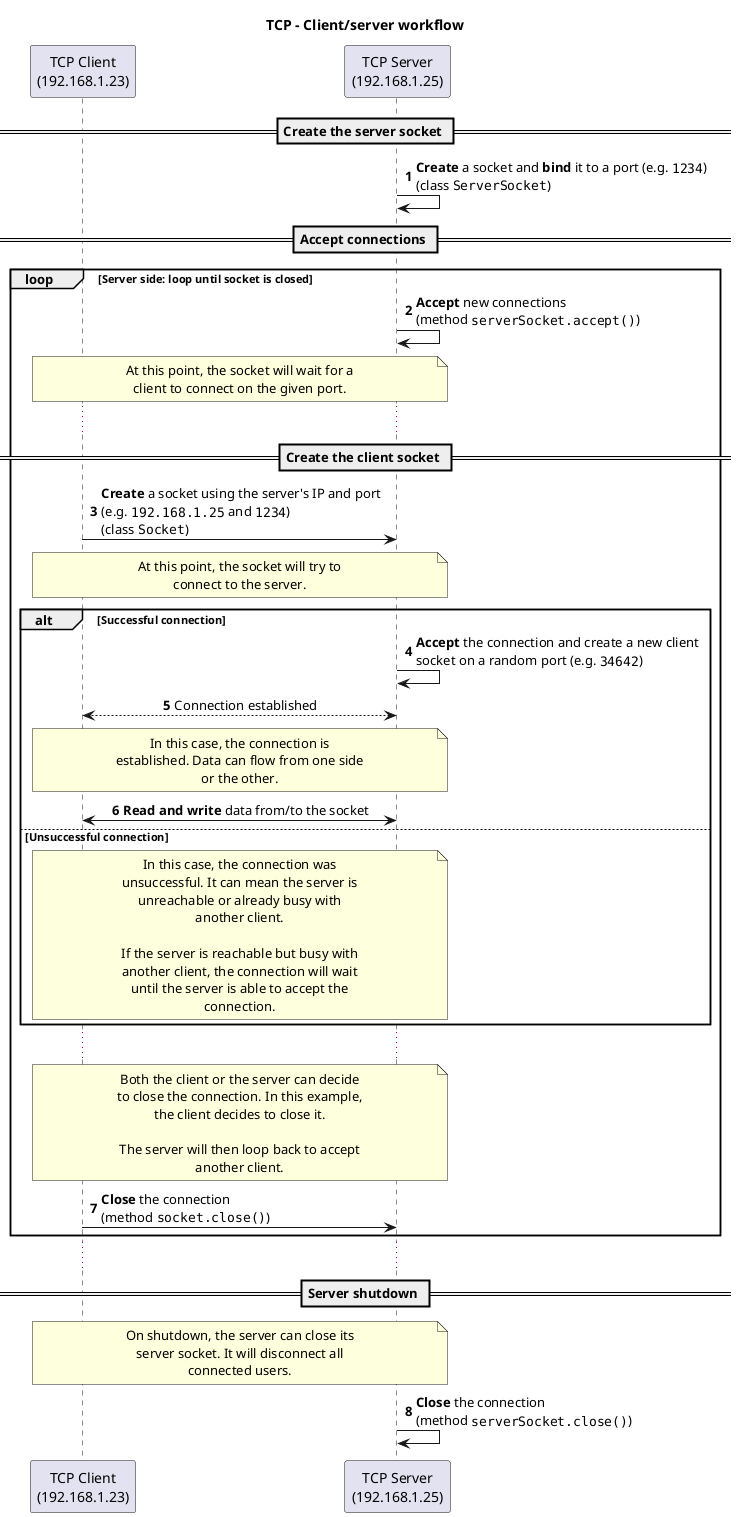 @startuml tcp-client-server-workflow
skinparam boxPadding 100
skinparam maxMessageSize 300
skinparam noteTextAlignment center
skinparam sequenceMessageAlign direction
skinparam wrapWidth 250
autonumber

!$TITLE = "TCP - Client/server workflow"
!$MULTIPAGE = 0

!if ($MULTIPAGE)
    right footer $TITLE (%page%/%lastpage%)
!else
    ignore newpage
!endif

title $TITLE

participant "TCP Client\n(192.168.1.23)" as client
participant "TCP Server\n(192.168.1.25)" as server

== Create the server socket ==

server -> server : **Create** a socket and **bind** it to a port (e.g. ""1234"")\n(class ""ServerSocket"")

newpage $TITLE

== Accept connections ==

loop Server side: loop until socket is closed

    server -> server : **Accept** new connections\n(method ""serverSocket.accept()"")

    note over client, server
        At this point, the socket will wait for a client to connect on the given port.
    endnote

    ...

    newpage $TITLE

    == Create the client socket ==

    client -> server : **Create** a socket using the server's IP and port (e.g. ""192.168.1.25"" and ""1234"")\n(class ""Socket"")

    note over client, server
        At this point, the socket will try to connect to the server.
    endnote

    alt Successful connection

        server -> server : **Accept** the connection and create a new client socket on a random port (e.g. ""34642"")

        client <--> server : Connection established

        note over client, server
            In this case, the connection is established. Data can flow from one side or the other.
        endnote

        server <-> client : **Read and write** data from/to the socket

    else Unsuccessful connection

        note over client, server
            In this case, the connection was unsuccessful. It can mean the server is unreachable or already busy with another client.

            If the server is reachable but busy with another client, the connection will wait until the server is able to accept the connection.
        endnote

    end

    newpage $TITLE

    ...

    note over client, server
        Both the client or the server can decide to close the connection. In this example, the client decides to close it.

        The server will then loop back to accept another client.
    endnote

    client -> server : **Close** the connection\n(method ""socket.close()"")

end

newpage $TITLE

...

== Server shutdown ==

note over client, server
    On shutdown, the server can close its server socket. It will disconnect all connected users.
endnote

server -> server : **Close** the connection\n(method ""serverSocket.close()"")
@enduml
